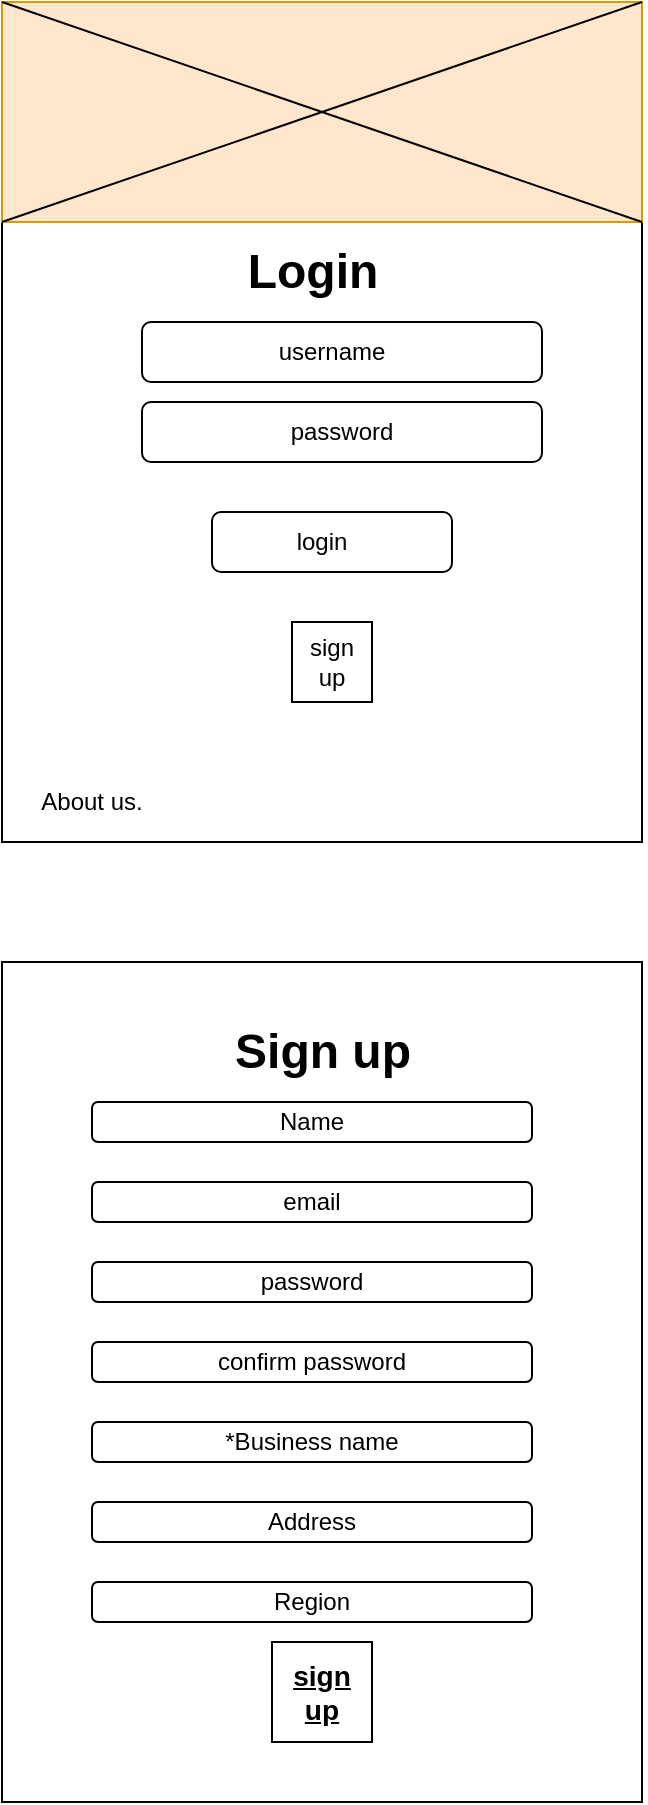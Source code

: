 <mxfile version="15.0.2" type="github" pages="2">
  <diagram id="0Jroy8pLgJWvvqIhOJpj" name="Page-1">
    <mxGraphModel dx="868" dy="450" grid="1" gridSize="10" guides="1" tooltips="1" connect="1" arrows="1" fold="1" page="1" pageScale="1" pageWidth="850" pageHeight="1100" math="0" shadow="0">
      <root>
        <mxCell id="0" />
        <mxCell id="1" parent="0" />
        <mxCell id="FSHXK4mCu5AKaCYNO4c--2" value="" style="rounded=0;whiteSpace=wrap;html=1;direction=south;" vertex="1" parent="1">
          <mxGeometry x="240" y="40" width="320" height="420" as="geometry" />
        </mxCell>
        <mxCell id="FSHXK4mCu5AKaCYNO4c--3" value="" style="rounded=1;whiteSpace=wrap;html=1;" vertex="1" parent="1">
          <mxGeometry x="310" y="200" width="200" height="30" as="geometry" />
        </mxCell>
        <mxCell id="FSHXK4mCu5AKaCYNO4c--4" value="" style="rounded=0;whiteSpace=wrap;html=1;fillColor=#ffe6cc;strokeColor=#d79b00;" vertex="1" parent="1">
          <mxGeometry x="240" y="40" width="320" height="110" as="geometry" />
        </mxCell>
        <mxCell id="FSHXK4mCu5AKaCYNO4c--5" value="username" style="text;html=1;strokeColor=none;fillColor=none;align=center;verticalAlign=middle;whiteSpace=wrap;rounded=0;" vertex="1" parent="1">
          <mxGeometry x="330" y="205" width="150" height="20" as="geometry" />
        </mxCell>
        <mxCell id="FSHXK4mCu5AKaCYNO4c--6" value="password" style="rounded=1;whiteSpace=wrap;html=1;" vertex="1" parent="1">
          <mxGeometry x="310" y="240" width="200" height="30" as="geometry" />
        </mxCell>
        <mxCell id="FSHXK4mCu5AKaCYNO4c--9" value="" style="rounded=1;whiteSpace=wrap;html=1;" vertex="1" parent="1">
          <mxGeometry x="345" y="295" width="120" height="30" as="geometry" />
        </mxCell>
        <mxCell id="FSHXK4mCu5AKaCYNO4c--10" value="login" style="text;html=1;strokeColor=none;fillColor=none;align=center;verticalAlign=middle;whiteSpace=wrap;rounded=0;" vertex="1" parent="1">
          <mxGeometry x="380" y="300" width="40" height="20" as="geometry" />
        </mxCell>
        <mxCell id="FSHXK4mCu5AKaCYNO4c--13" value="sign up" style="whiteSpace=wrap;html=1;aspect=fixed;" vertex="1" parent="1">
          <mxGeometry x="385" y="350" width="40" height="40" as="geometry" />
        </mxCell>
        <mxCell id="FSHXK4mCu5AKaCYNO4c--14" style="edgeStyle=orthogonalEdgeStyle;rounded=0;orthogonalLoop=1;jettySize=auto;html=1;exitX=0.5;exitY=1;exitDx=0;exitDy=0;" edge="1" parent="1">
          <mxGeometry relative="1" as="geometry">
            <mxPoint x="405" y="400" as="sourcePoint" />
            <mxPoint x="405" y="400" as="targetPoint" />
          </mxGeometry>
        </mxCell>
        <mxCell id="FSHXK4mCu5AKaCYNO4c--18" value="About us." style="text;html=1;strokeColor=none;fillColor=none;align=center;verticalAlign=middle;whiteSpace=wrap;rounded=0;" vertex="1" parent="1">
          <mxGeometry x="250" y="430" width="70" height="20" as="geometry" />
        </mxCell>
        <mxCell id="FSHXK4mCu5AKaCYNO4c--20" value="" style="endArrow=none;html=1;entryX=0;entryY=1;entryDx=0;entryDy=0;" edge="1" parent="1" target="FSHXK4mCu5AKaCYNO4c--4">
          <mxGeometry width="50" height="50" relative="1" as="geometry">
            <mxPoint x="560" y="40" as="sourcePoint" />
            <mxPoint x="420" y="90" as="targetPoint" />
            <Array as="points">
              <mxPoint x="560" y="40" />
            </Array>
          </mxGeometry>
        </mxCell>
        <mxCell id="FSHXK4mCu5AKaCYNO4c--21" value="" style="endArrow=none;html=1;entryX=0;entryY=0;entryDx=0;entryDy=0;exitX=1;exitY=1;exitDx=0;exitDy=0;" edge="1" parent="1" source="FSHXK4mCu5AKaCYNO4c--4" target="FSHXK4mCu5AKaCYNO4c--4">
          <mxGeometry width="50" height="50" relative="1" as="geometry">
            <mxPoint x="400" y="240" as="sourcePoint" />
            <mxPoint x="450" y="190" as="targetPoint" />
          </mxGeometry>
        </mxCell>
        <mxCell id="FSHXK4mCu5AKaCYNO4c--22" value="" style="rounded=0;whiteSpace=wrap;html=1;direction=south;" vertex="1" parent="1">
          <mxGeometry x="240" y="520" width="320" height="420" as="geometry" />
        </mxCell>
        <mxCell id="FSHXK4mCu5AKaCYNO4c--23" value="Login" style="text;strokeColor=none;fillColor=none;html=1;fontSize=24;fontStyle=1;verticalAlign=middle;align=center;" vertex="1" parent="1">
          <mxGeometry x="345" y="160" width="100" height="30" as="geometry" />
        </mxCell>
        <mxCell id="FSHXK4mCu5AKaCYNO4c--24" value="Sign up" style="text;strokeColor=none;fillColor=none;html=1;fontSize=24;fontStyle=1;verticalAlign=middle;align=center;" vertex="1" parent="1">
          <mxGeometry x="350" y="550" width="100" height="30" as="geometry" />
        </mxCell>
        <mxCell id="FSHXK4mCu5AKaCYNO4c--25" value="Name" style="rounded=1;whiteSpace=wrap;html=1;" vertex="1" parent="1">
          <mxGeometry x="285" y="590" width="220" height="20" as="geometry" />
        </mxCell>
        <mxCell id="FSHXK4mCu5AKaCYNO4c--27" value="email" style="rounded=1;whiteSpace=wrap;html=1;" vertex="1" parent="1">
          <mxGeometry x="285" y="630" width="220" height="20" as="geometry" />
        </mxCell>
        <mxCell id="FSHXK4mCu5AKaCYNO4c--28" value="password" style="rounded=1;whiteSpace=wrap;html=1;" vertex="1" parent="1">
          <mxGeometry x="285" y="670" width="220" height="20" as="geometry" />
        </mxCell>
        <mxCell id="FSHXK4mCu5AKaCYNO4c--29" value="confirm password&lt;span style=&quot;color: rgba(0 , 0 , 0 , 0) ; font-family: monospace ; font-size: 0px&quot;&gt;%3CmxGraphModel%3E%3Croot%3E%3CmxCell%20id%3D%220%22%2F%3E%3CmxCell%20id%3D%221%22%20parent%3D%220%22%2F%3E%3CmxCell%20id%3D%222%22%20value%3D%22password%22%20style%3D%22rounded%3D1%3BwhiteSpace%3Dwrap%3Bhtml%3D1%3B%22%20vertex%3D%221%22%20parent%3D%221%22%3E%3CmxGeometry%20x%3D%22285%22%20y%3D%22670%22%20width%3D%22220%22%20height%3D%2220%22%20as%3D%22geometry%22%2F%3E%3C%2FmxCell%3E%3C%2Froot%3E%3C%2FmxGraphModel%3E&lt;/span&gt;&lt;span style=&quot;color: rgba(0 , 0 , 0 , 0) ; font-family: monospace ; font-size: 0px&quot;&gt;%3CmxGraphModel%3E%3Croot%3E%3CmxCell%20id%3D%220%22%2F%3E%3CmxCell%20id%3D%221%22%20parent%3D%220%22%2F%3E%3CmxCell%20id%3D%222%22%20value%3D%22password%22%20style%3D%22rounded%3D1%3BwhiteSpace%3Dwrap%3Bhtml%3D1%3B%22%20vertex%3D%221%22%20parent%3D%221%22%3E%3CmxGeometry%20x%3D%22285%22%20y%3D%22670%22%20width%3D%22220%22%20height%3D%2220%22%20as%3D%22geometry%22%2F%3E%3C%2FmxCell%3E%3C%2Froot%3E%3C%2FmxGraphModel%3E&lt;/span&gt;" style="rounded=1;whiteSpace=wrap;html=1;" vertex="1" parent="1">
          <mxGeometry x="285" y="710" width="220" height="20" as="geometry" />
        </mxCell>
        <mxCell id="FSHXK4mCu5AKaCYNO4c--30" value="*Business name" style="rounded=1;whiteSpace=wrap;html=1;" vertex="1" parent="1">
          <mxGeometry x="285" y="750" width="220" height="20" as="geometry" />
        </mxCell>
        <mxCell id="FSHXK4mCu5AKaCYNO4c--31" value="Region" style="rounded=1;whiteSpace=wrap;html=1;" vertex="1" parent="1">
          <mxGeometry x="285" y="830" width="220" height="20" as="geometry" />
        </mxCell>
        <mxCell id="FSHXK4mCu5AKaCYNO4c--32" value="Address" style="rounded=1;whiteSpace=wrap;html=1;" vertex="1" parent="1">
          <mxGeometry x="285" y="790" width="220" height="20" as="geometry" />
        </mxCell>
        <mxCell id="FSHXK4mCu5AKaCYNO4c--33" value="&lt;h3&gt;&lt;b&gt;&lt;u&gt;sign up&lt;/u&gt;&lt;/b&gt;&lt;/h3&gt;" style="whiteSpace=wrap;html=1;aspect=fixed;" vertex="1" parent="1">
          <mxGeometry x="375" y="860" width="50" height="50" as="geometry" />
        </mxCell>
      </root>
    </mxGraphModel>
  </diagram>
  <diagram id="qrCWRvRI-VbcxUDhBdou" name="Page-2">
    <mxGraphModel dx="868" dy="450" grid="1" gridSize="10" guides="1" tooltips="1" connect="1" arrows="1" fold="1" page="1" pageScale="1" pageWidth="850" pageHeight="1100" math="0" shadow="0">
      <root>
        <mxCell id="YDhgUEq8NMFfj6ic2yer-0" />
        <mxCell id="YDhgUEq8NMFfj6ic2yer-1" parent="YDhgUEq8NMFfj6ic2yer-0" />
      </root>
    </mxGraphModel>
  </diagram>
</mxfile>
